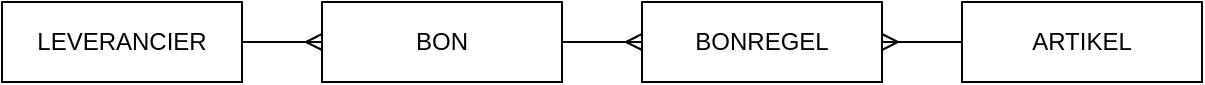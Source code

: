 <mxfile version="14.6.13" type="device"><diagram id="Azm2b8-4aX2uKpOZJ5hR" name="Page-1"><mxGraphModel dx="1086" dy="806" grid="1" gridSize="10" guides="1" tooltips="1" connect="1" arrows="1" fold="1" page="1" pageScale="1" pageWidth="827" pageHeight="1169" math="0" shadow="0"><root><mxCell id="0"/><mxCell id="1" parent="0"/><mxCell id="E37uCoIvakXloeQWZm7p-3" value="" style="edgeStyle=orthogonalEdgeStyle;rounded=0;orthogonalLoop=1;jettySize=auto;html=1;endArrow=ERmany;endFill=0;" parent="1" source="E37uCoIvakXloeQWZm7p-1" target="E37uCoIvakXloeQWZm7p-2" edge="1"><mxGeometry relative="1" as="geometry"/></mxCell><mxCell id="E37uCoIvakXloeQWZm7p-1" value="LEVERANCIER" style="rounded=0;whiteSpace=wrap;html=1;" parent="1" vertex="1"><mxGeometry x="40" y="40" width="120" height="40" as="geometry"/></mxCell><mxCell id="CiyVPl-cJanHvGMrFV6I-2" value="" style="edgeStyle=orthogonalEdgeStyle;rounded=0;orthogonalLoop=1;jettySize=auto;html=1;startArrow=none;startFill=0;endArrow=ERmany;endFill=0;" edge="1" parent="1" source="E37uCoIvakXloeQWZm7p-2" target="CiyVPl-cJanHvGMrFV6I-1"><mxGeometry relative="1" as="geometry"/></mxCell><mxCell id="E37uCoIvakXloeQWZm7p-2" value="BON" style="rounded=0;whiteSpace=wrap;html=1;" parent="1" vertex="1"><mxGeometry x="200" y="40" width="120" height="40" as="geometry"/></mxCell><mxCell id="CiyVPl-cJanHvGMrFV6I-4" value="" style="edgeStyle=orthogonalEdgeStyle;rounded=0;orthogonalLoop=1;jettySize=auto;html=1;startArrow=ERmany;startFill=0;endArrow=none;endFill=0;" edge="1" parent="1" source="CiyVPl-cJanHvGMrFV6I-1" target="CiyVPl-cJanHvGMrFV6I-3"><mxGeometry relative="1" as="geometry"/></mxCell><mxCell id="CiyVPl-cJanHvGMrFV6I-1" value="BONREGEL" style="rounded=0;whiteSpace=wrap;html=1;" vertex="1" parent="1"><mxGeometry x="360" y="40" width="120" height="40" as="geometry"/></mxCell><mxCell id="CiyVPl-cJanHvGMrFV6I-3" value="ARTIKEL" style="rounded=0;whiteSpace=wrap;html=1;" vertex="1" parent="1"><mxGeometry x="520" y="40" width="120" height="40" as="geometry"/></mxCell></root></mxGraphModel></diagram></mxfile>